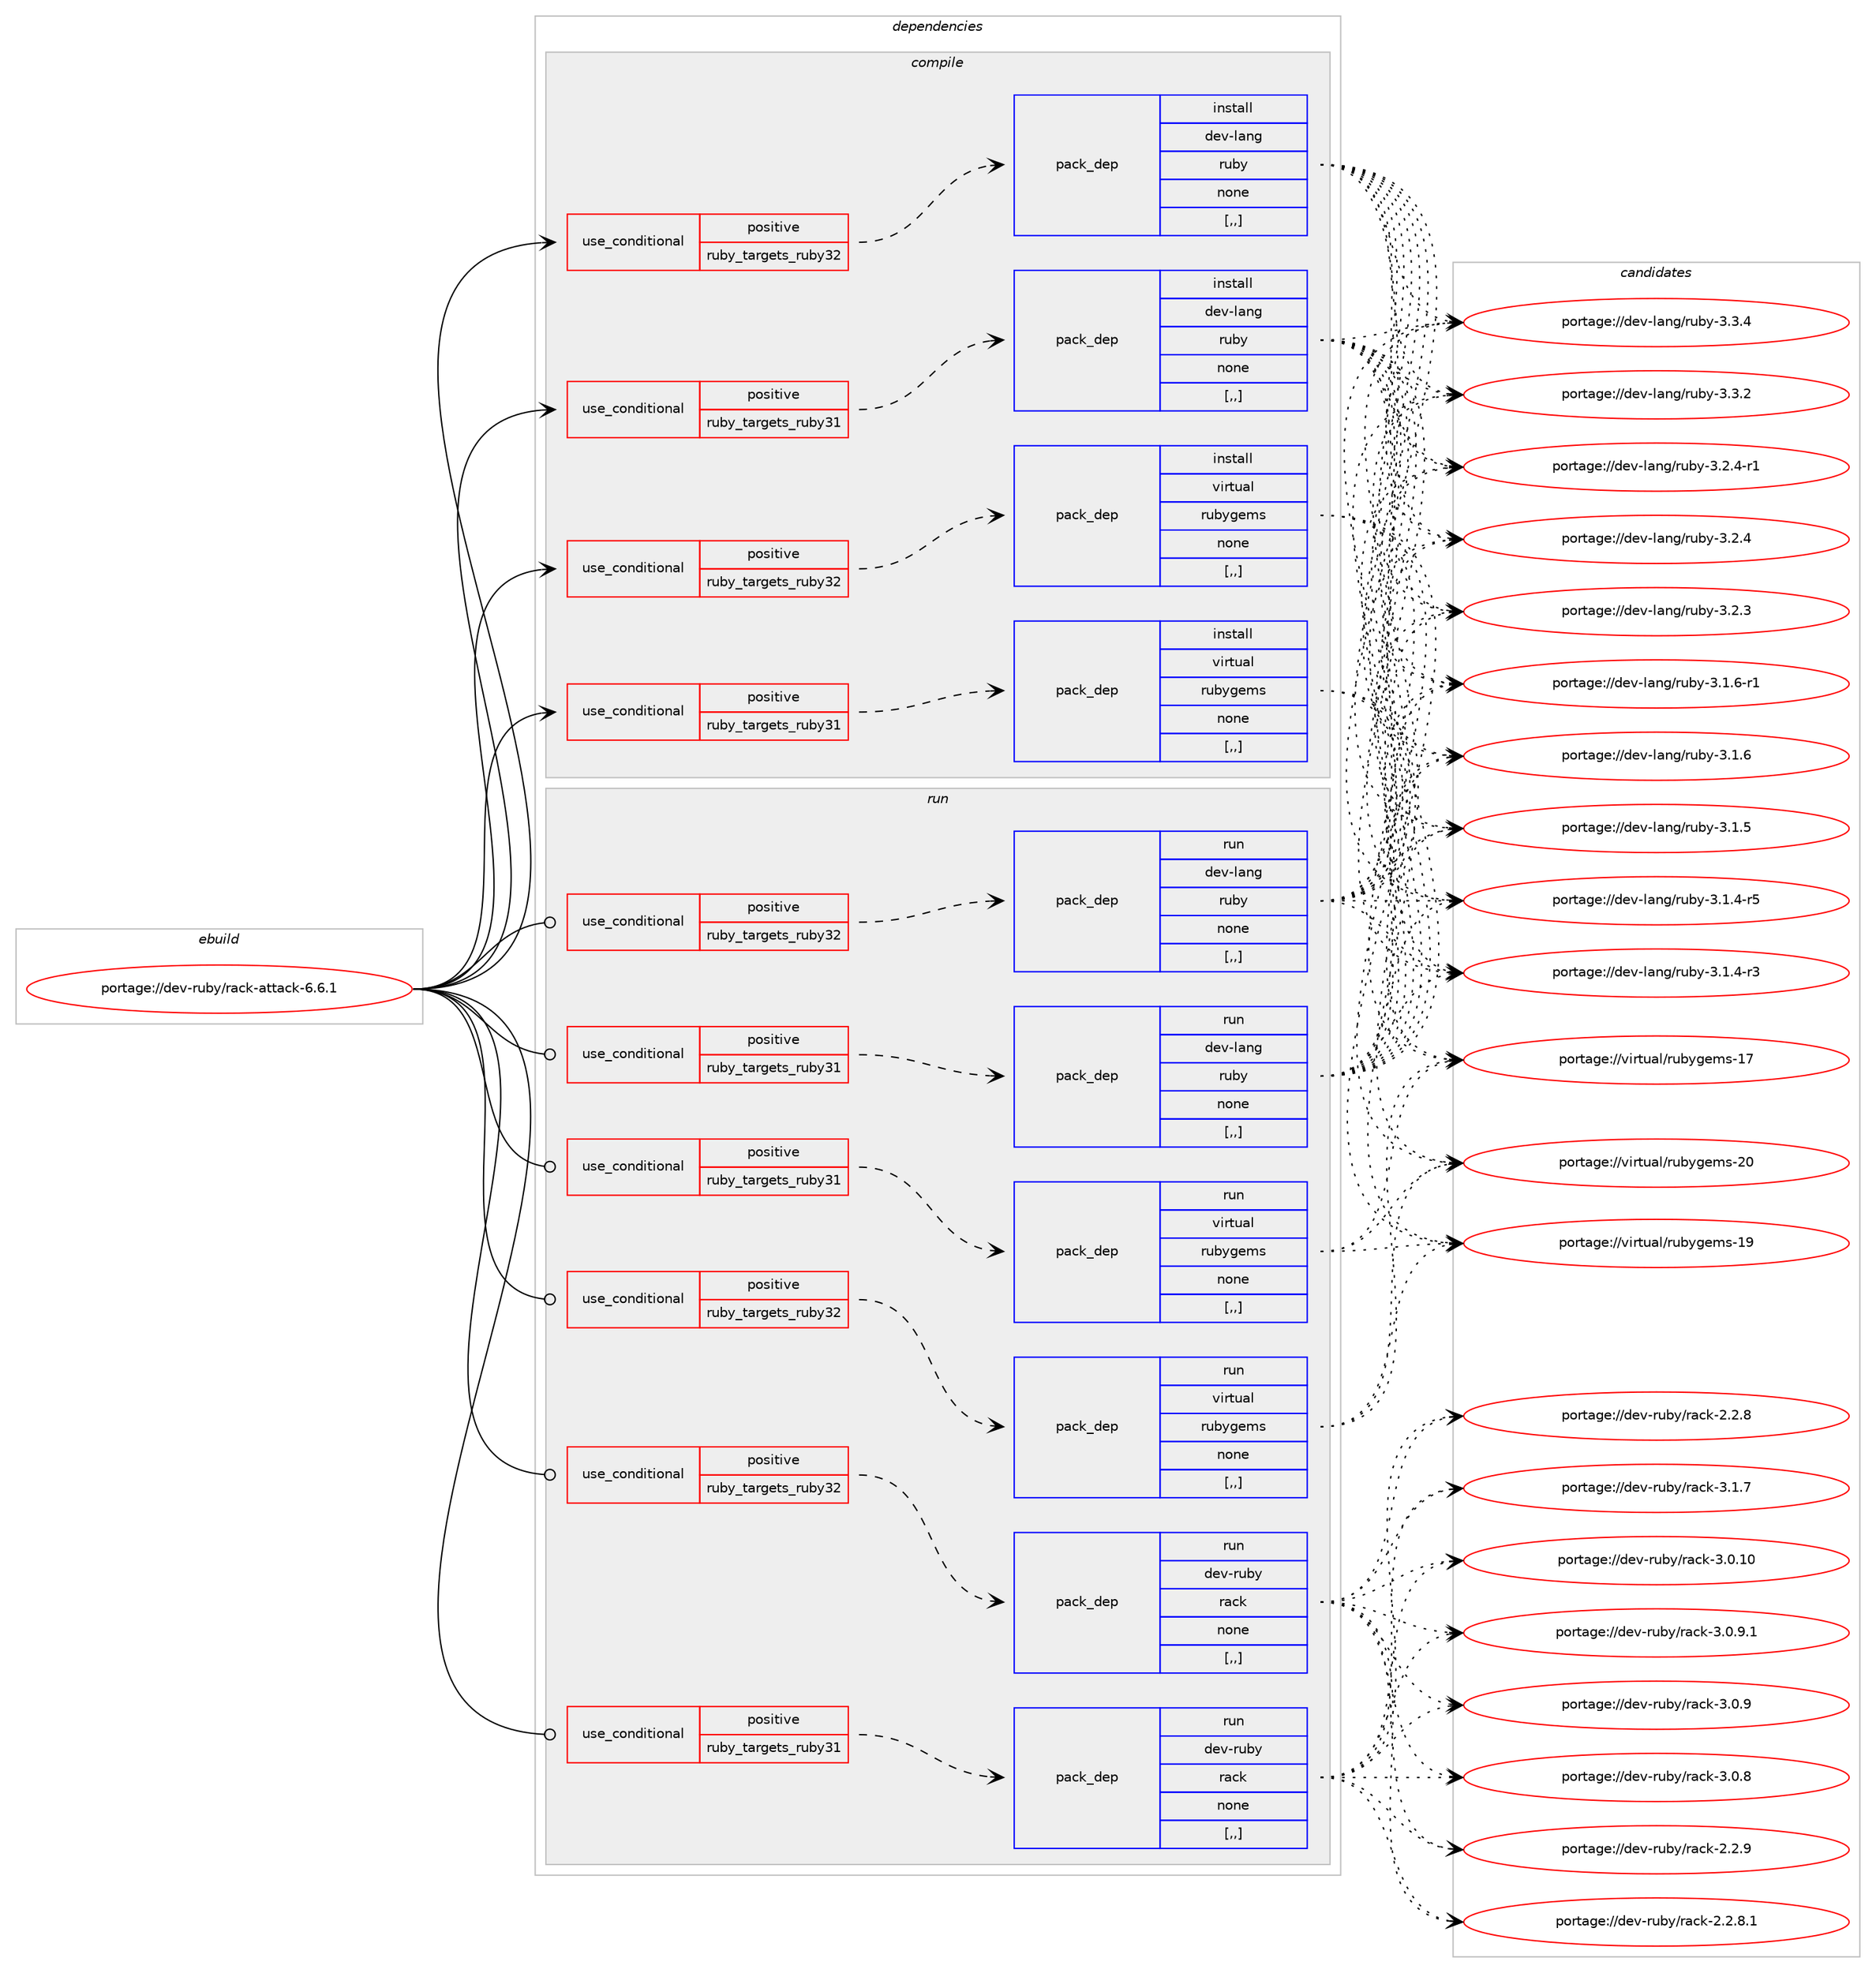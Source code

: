 digraph prolog {

# *************
# Graph options
# *************

newrank=true;
concentrate=true;
compound=true;
graph [rankdir=LR,fontname=Helvetica,fontsize=10,ranksep=1.5];#, ranksep=2.5, nodesep=0.2];
edge  [arrowhead=vee];
node  [fontname=Helvetica,fontsize=10];

# **********
# The ebuild
# **********

subgraph cluster_leftcol {
color=gray;
label=<<i>ebuild</i>>;
id [label="portage://dev-ruby/rack-attack-6.6.1", color=red, width=4, href="../dev-ruby/rack-attack-6.6.1.svg"];
}

# ****************
# The dependencies
# ****************

subgraph cluster_midcol {
color=gray;
label=<<i>dependencies</i>>;
subgraph cluster_compile {
fillcolor="#eeeeee";
style=filled;
label=<<i>compile</i>>;
subgraph cond53535 {
dependency196387 [label=<<TABLE BORDER="0" CELLBORDER="1" CELLSPACING="0" CELLPADDING="4"><TR><TD ROWSPAN="3" CELLPADDING="10">use_conditional</TD></TR><TR><TD>positive</TD></TR><TR><TD>ruby_targets_ruby31</TD></TR></TABLE>>, shape=none, color=red];
subgraph pack141494 {
dependency196388 [label=<<TABLE BORDER="0" CELLBORDER="1" CELLSPACING="0" CELLPADDING="4" WIDTH="220"><TR><TD ROWSPAN="6" CELLPADDING="30">pack_dep</TD></TR><TR><TD WIDTH="110">install</TD></TR><TR><TD>dev-lang</TD></TR><TR><TD>ruby</TD></TR><TR><TD>none</TD></TR><TR><TD>[,,]</TD></TR></TABLE>>, shape=none, color=blue];
}
dependency196387:e -> dependency196388:w [weight=20,style="dashed",arrowhead="vee"];
}
id:e -> dependency196387:w [weight=20,style="solid",arrowhead="vee"];
subgraph cond53536 {
dependency196389 [label=<<TABLE BORDER="0" CELLBORDER="1" CELLSPACING="0" CELLPADDING="4"><TR><TD ROWSPAN="3" CELLPADDING="10">use_conditional</TD></TR><TR><TD>positive</TD></TR><TR><TD>ruby_targets_ruby31</TD></TR></TABLE>>, shape=none, color=red];
subgraph pack141495 {
dependency196390 [label=<<TABLE BORDER="0" CELLBORDER="1" CELLSPACING="0" CELLPADDING="4" WIDTH="220"><TR><TD ROWSPAN="6" CELLPADDING="30">pack_dep</TD></TR><TR><TD WIDTH="110">install</TD></TR><TR><TD>virtual</TD></TR><TR><TD>rubygems</TD></TR><TR><TD>none</TD></TR><TR><TD>[,,]</TD></TR></TABLE>>, shape=none, color=blue];
}
dependency196389:e -> dependency196390:w [weight=20,style="dashed",arrowhead="vee"];
}
id:e -> dependency196389:w [weight=20,style="solid",arrowhead="vee"];
subgraph cond53537 {
dependency196391 [label=<<TABLE BORDER="0" CELLBORDER="1" CELLSPACING="0" CELLPADDING="4"><TR><TD ROWSPAN="3" CELLPADDING="10">use_conditional</TD></TR><TR><TD>positive</TD></TR><TR><TD>ruby_targets_ruby32</TD></TR></TABLE>>, shape=none, color=red];
subgraph pack141496 {
dependency196392 [label=<<TABLE BORDER="0" CELLBORDER="1" CELLSPACING="0" CELLPADDING="4" WIDTH="220"><TR><TD ROWSPAN="6" CELLPADDING="30">pack_dep</TD></TR><TR><TD WIDTH="110">install</TD></TR><TR><TD>dev-lang</TD></TR><TR><TD>ruby</TD></TR><TR><TD>none</TD></TR><TR><TD>[,,]</TD></TR></TABLE>>, shape=none, color=blue];
}
dependency196391:e -> dependency196392:w [weight=20,style="dashed",arrowhead="vee"];
}
id:e -> dependency196391:w [weight=20,style="solid",arrowhead="vee"];
subgraph cond53538 {
dependency196393 [label=<<TABLE BORDER="0" CELLBORDER="1" CELLSPACING="0" CELLPADDING="4"><TR><TD ROWSPAN="3" CELLPADDING="10">use_conditional</TD></TR><TR><TD>positive</TD></TR><TR><TD>ruby_targets_ruby32</TD></TR></TABLE>>, shape=none, color=red];
subgraph pack141497 {
dependency196394 [label=<<TABLE BORDER="0" CELLBORDER="1" CELLSPACING="0" CELLPADDING="4" WIDTH="220"><TR><TD ROWSPAN="6" CELLPADDING="30">pack_dep</TD></TR><TR><TD WIDTH="110">install</TD></TR><TR><TD>virtual</TD></TR><TR><TD>rubygems</TD></TR><TR><TD>none</TD></TR><TR><TD>[,,]</TD></TR></TABLE>>, shape=none, color=blue];
}
dependency196393:e -> dependency196394:w [weight=20,style="dashed",arrowhead="vee"];
}
id:e -> dependency196393:w [weight=20,style="solid",arrowhead="vee"];
}
subgraph cluster_compileandrun {
fillcolor="#eeeeee";
style=filled;
label=<<i>compile and run</i>>;
}
subgraph cluster_run {
fillcolor="#eeeeee";
style=filled;
label=<<i>run</i>>;
subgraph cond53539 {
dependency196395 [label=<<TABLE BORDER="0" CELLBORDER="1" CELLSPACING="0" CELLPADDING="4"><TR><TD ROWSPAN="3" CELLPADDING="10">use_conditional</TD></TR><TR><TD>positive</TD></TR><TR><TD>ruby_targets_ruby31</TD></TR></TABLE>>, shape=none, color=red];
subgraph pack141498 {
dependency196396 [label=<<TABLE BORDER="0" CELLBORDER="1" CELLSPACING="0" CELLPADDING="4" WIDTH="220"><TR><TD ROWSPAN="6" CELLPADDING="30">pack_dep</TD></TR><TR><TD WIDTH="110">run</TD></TR><TR><TD>dev-lang</TD></TR><TR><TD>ruby</TD></TR><TR><TD>none</TD></TR><TR><TD>[,,]</TD></TR></TABLE>>, shape=none, color=blue];
}
dependency196395:e -> dependency196396:w [weight=20,style="dashed",arrowhead="vee"];
}
id:e -> dependency196395:w [weight=20,style="solid",arrowhead="odot"];
subgraph cond53540 {
dependency196397 [label=<<TABLE BORDER="0" CELLBORDER="1" CELLSPACING="0" CELLPADDING="4"><TR><TD ROWSPAN="3" CELLPADDING="10">use_conditional</TD></TR><TR><TD>positive</TD></TR><TR><TD>ruby_targets_ruby31</TD></TR></TABLE>>, shape=none, color=red];
subgraph pack141499 {
dependency196398 [label=<<TABLE BORDER="0" CELLBORDER="1" CELLSPACING="0" CELLPADDING="4" WIDTH="220"><TR><TD ROWSPAN="6" CELLPADDING="30">pack_dep</TD></TR><TR><TD WIDTH="110">run</TD></TR><TR><TD>dev-ruby</TD></TR><TR><TD>rack</TD></TR><TR><TD>none</TD></TR><TR><TD>[,,]</TD></TR></TABLE>>, shape=none, color=blue];
}
dependency196397:e -> dependency196398:w [weight=20,style="dashed",arrowhead="vee"];
}
id:e -> dependency196397:w [weight=20,style="solid",arrowhead="odot"];
subgraph cond53541 {
dependency196399 [label=<<TABLE BORDER="0" CELLBORDER="1" CELLSPACING="0" CELLPADDING="4"><TR><TD ROWSPAN="3" CELLPADDING="10">use_conditional</TD></TR><TR><TD>positive</TD></TR><TR><TD>ruby_targets_ruby31</TD></TR></TABLE>>, shape=none, color=red];
subgraph pack141500 {
dependency196400 [label=<<TABLE BORDER="0" CELLBORDER="1" CELLSPACING="0" CELLPADDING="4" WIDTH="220"><TR><TD ROWSPAN="6" CELLPADDING="30">pack_dep</TD></TR><TR><TD WIDTH="110">run</TD></TR><TR><TD>virtual</TD></TR><TR><TD>rubygems</TD></TR><TR><TD>none</TD></TR><TR><TD>[,,]</TD></TR></TABLE>>, shape=none, color=blue];
}
dependency196399:e -> dependency196400:w [weight=20,style="dashed",arrowhead="vee"];
}
id:e -> dependency196399:w [weight=20,style="solid",arrowhead="odot"];
subgraph cond53542 {
dependency196401 [label=<<TABLE BORDER="0" CELLBORDER="1" CELLSPACING="0" CELLPADDING="4"><TR><TD ROWSPAN="3" CELLPADDING="10">use_conditional</TD></TR><TR><TD>positive</TD></TR><TR><TD>ruby_targets_ruby32</TD></TR></TABLE>>, shape=none, color=red];
subgraph pack141501 {
dependency196402 [label=<<TABLE BORDER="0" CELLBORDER="1" CELLSPACING="0" CELLPADDING="4" WIDTH="220"><TR><TD ROWSPAN="6" CELLPADDING="30">pack_dep</TD></TR><TR><TD WIDTH="110">run</TD></TR><TR><TD>dev-lang</TD></TR><TR><TD>ruby</TD></TR><TR><TD>none</TD></TR><TR><TD>[,,]</TD></TR></TABLE>>, shape=none, color=blue];
}
dependency196401:e -> dependency196402:w [weight=20,style="dashed",arrowhead="vee"];
}
id:e -> dependency196401:w [weight=20,style="solid",arrowhead="odot"];
subgraph cond53543 {
dependency196403 [label=<<TABLE BORDER="0" CELLBORDER="1" CELLSPACING="0" CELLPADDING="4"><TR><TD ROWSPAN="3" CELLPADDING="10">use_conditional</TD></TR><TR><TD>positive</TD></TR><TR><TD>ruby_targets_ruby32</TD></TR></TABLE>>, shape=none, color=red];
subgraph pack141502 {
dependency196404 [label=<<TABLE BORDER="0" CELLBORDER="1" CELLSPACING="0" CELLPADDING="4" WIDTH="220"><TR><TD ROWSPAN="6" CELLPADDING="30">pack_dep</TD></TR><TR><TD WIDTH="110">run</TD></TR><TR><TD>dev-ruby</TD></TR><TR><TD>rack</TD></TR><TR><TD>none</TD></TR><TR><TD>[,,]</TD></TR></TABLE>>, shape=none, color=blue];
}
dependency196403:e -> dependency196404:w [weight=20,style="dashed",arrowhead="vee"];
}
id:e -> dependency196403:w [weight=20,style="solid",arrowhead="odot"];
subgraph cond53544 {
dependency196405 [label=<<TABLE BORDER="0" CELLBORDER="1" CELLSPACING="0" CELLPADDING="4"><TR><TD ROWSPAN="3" CELLPADDING="10">use_conditional</TD></TR><TR><TD>positive</TD></TR><TR><TD>ruby_targets_ruby32</TD></TR></TABLE>>, shape=none, color=red];
subgraph pack141503 {
dependency196406 [label=<<TABLE BORDER="0" CELLBORDER="1" CELLSPACING="0" CELLPADDING="4" WIDTH="220"><TR><TD ROWSPAN="6" CELLPADDING="30">pack_dep</TD></TR><TR><TD WIDTH="110">run</TD></TR><TR><TD>virtual</TD></TR><TR><TD>rubygems</TD></TR><TR><TD>none</TD></TR><TR><TD>[,,]</TD></TR></TABLE>>, shape=none, color=blue];
}
dependency196405:e -> dependency196406:w [weight=20,style="dashed",arrowhead="vee"];
}
id:e -> dependency196405:w [weight=20,style="solid",arrowhead="odot"];
}
}

# **************
# The candidates
# **************

subgraph cluster_choices {
rank=same;
color=gray;
label=<<i>candidates</i>>;

subgraph choice141494 {
color=black;
nodesep=1;
choice10010111845108971101034711411798121455146514652 [label="portage://dev-lang/ruby-3.3.4", color=red, width=4,href="../dev-lang/ruby-3.3.4.svg"];
choice10010111845108971101034711411798121455146514650 [label="portage://dev-lang/ruby-3.3.2", color=red, width=4,href="../dev-lang/ruby-3.3.2.svg"];
choice100101118451089711010347114117981214551465046524511449 [label="portage://dev-lang/ruby-3.2.4-r1", color=red, width=4,href="../dev-lang/ruby-3.2.4-r1.svg"];
choice10010111845108971101034711411798121455146504652 [label="portage://dev-lang/ruby-3.2.4", color=red, width=4,href="../dev-lang/ruby-3.2.4.svg"];
choice10010111845108971101034711411798121455146504651 [label="portage://dev-lang/ruby-3.2.3", color=red, width=4,href="../dev-lang/ruby-3.2.3.svg"];
choice100101118451089711010347114117981214551464946544511449 [label="portage://dev-lang/ruby-3.1.6-r1", color=red, width=4,href="../dev-lang/ruby-3.1.6-r1.svg"];
choice10010111845108971101034711411798121455146494654 [label="portage://dev-lang/ruby-3.1.6", color=red, width=4,href="../dev-lang/ruby-3.1.6.svg"];
choice10010111845108971101034711411798121455146494653 [label="portage://dev-lang/ruby-3.1.5", color=red, width=4,href="../dev-lang/ruby-3.1.5.svg"];
choice100101118451089711010347114117981214551464946524511453 [label="portage://dev-lang/ruby-3.1.4-r5", color=red, width=4,href="../dev-lang/ruby-3.1.4-r5.svg"];
choice100101118451089711010347114117981214551464946524511451 [label="portage://dev-lang/ruby-3.1.4-r3", color=red, width=4,href="../dev-lang/ruby-3.1.4-r3.svg"];
dependency196388:e -> choice10010111845108971101034711411798121455146514652:w [style=dotted,weight="100"];
dependency196388:e -> choice10010111845108971101034711411798121455146514650:w [style=dotted,weight="100"];
dependency196388:e -> choice100101118451089711010347114117981214551465046524511449:w [style=dotted,weight="100"];
dependency196388:e -> choice10010111845108971101034711411798121455146504652:w [style=dotted,weight="100"];
dependency196388:e -> choice10010111845108971101034711411798121455146504651:w [style=dotted,weight="100"];
dependency196388:e -> choice100101118451089711010347114117981214551464946544511449:w [style=dotted,weight="100"];
dependency196388:e -> choice10010111845108971101034711411798121455146494654:w [style=dotted,weight="100"];
dependency196388:e -> choice10010111845108971101034711411798121455146494653:w [style=dotted,weight="100"];
dependency196388:e -> choice100101118451089711010347114117981214551464946524511453:w [style=dotted,weight="100"];
dependency196388:e -> choice100101118451089711010347114117981214551464946524511451:w [style=dotted,weight="100"];
}
subgraph choice141495 {
color=black;
nodesep=1;
choice118105114116117971084711411798121103101109115455048 [label="portage://virtual/rubygems-20", color=red, width=4,href="../virtual/rubygems-20.svg"];
choice118105114116117971084711411798121103101109115454957 [label="portage://virtual/rubygems-19", color=red, width=4,href="../virtual/rubygems-19.svg"];
choice118105114116117971084711411798121103101109115454955 [label="portage://virtual/rubygems-17", color=red, width=4,href="../virtual/rubygems-17.svg"];
dependency196390:e -> choice118105114116117971084711411798121103101109115455048:w [style=dotted,weight="100"];
dependency196390:e -> choice118105114116117971084711411798121103101109115454957:w [style=dotted,weight="100"];
dependency196390:e -> choice118105114116117971084711411798121103101109115454955:w [style=dotted,weight="100"];
}
subgraph choice141496 {
color=black;
nodesep=1;
choice10010111845108971101034711411798121455146514652 [label="portage://dev-lang/ruby-3.3.4", color=red, width=4,href="../dev-lang/ruby-3.3.4.svg"];
choice10010111845108971101034711411798121455146514650 [label="portage://dev-lang/ruby-3.3.2", color=red, width=4,href="../dev-lang/ruby-3.3.2.svg"];
choice100101118451089711010347114117981214551465046524511449 [label="portage://dev-lang/ruby-3.2.4-r1", color=red, width=4,href="../dev-lang/ruby-3.2.4-r1.svg"];
choice10010111845108971101034711411798121455146504652 [label="portage://dev-lang/ruby-3.2.4", color=red, width=4,href="../dev-lang/ruby-3.2.4.svg"];
choice10010111845108971101034711411798121455146504651 [label="portage://dev-lang/ruby-3.2.3", color=red, width=4,href="../dev-lang/ruby-3.2.3.svg"];
choice100101118451089711010347114117981214551464946544511449 [label="portage://dev-lang/ruby-3.1.6-r1", color=red, width=4,href="../dev-lang/ruby-3.1.6-r1.svg"];
choice10010111845108971101034711411798121455146494654 [label="portage://dev-lang/ruby-3.1.6", color=red, width=4,href="../dev-lang/ruby-3.1.6.svg"];
choice10010111845108971101034711411798121455146494653 [label="portage://dev-lang/ruby-3.1.5", color=red, width=4,href="../dev-lang/ruby-3.1.5.svg"];
choice100101118451089711010347114117981214551464946524511453 [label="portage://dev-lang/ruby-3.1.4-r5", color=red, width=4,href="../dev-lang/ruby-3.1.4-r5.svg"];
choice100101118451089711010347114117981214551464946524511451 [label="portage://dev-lang/ruby-3.1.4-r3", color=red, width=4,href="../dev-lang/ruby-3.1.4-r3.svg"];
dependency196392:e -> choice10010111845108971101034711411798121455146514652:w [style=dotted,weight="100"];
dependency196392:e -> choice10010111845108971101034711411798121455146514650:w [style=dotted,weight="100"];
dependency196392:e -> choice100101118451089711010347114117981214551465046524511449:w [style=dotted,weight="100"];
dependency196392:e -> choice10010111845108971101034711411798121455146504652:w [style=dotted,weight="100"];
dependency196392:e -> choice10010111845108971101034711411798121455146504651:w [style=dotted,weight="100"];
dependency196392:e -> choice100101118451089711010347114117981214551464946544511449:w [style=dotted,weight="100"];
dependency196392:e -> choice10010111845108971101034711411798121455146494654:w [style=dotted,weight="100"];
dependency196392:e -> choice10010111845108971101034711411798121455146494653:w [style=dotted,weight="100"];
dependency196392:e -> choice100101118451089711010347114117981214551464946524511453:w [style=dotted,weight="100"];
dependency196392:e -> choice100101118451089711010347114117981214551464946524511451:w [style=dotted,weight="100"];
}
subgraph choice141497 {
color=black;
nodesep=1;
choice118105114116117971084711411798121103101109115455048 [label="portage://virtual/rubygems-20", color=red, width=4,href="../virtual/rubygems-20.svg"];
choice118105114116117971084711411798121103101109115454957 [label="portage://virtual/rubygems-19", color=red, width=4,href="../virtual/rubygems-19.svg"];
choice118105114116117971084711411798121103101109115454955 [label="portage://virtual/rubygems-17", color=red, width=4,href="../virtual/rubygems-17.svg"];
dependency196394:e -> choice118105114116117971084711411798121103101109115455048:w [style=dotted,weight="100"];
dependency196394:e -> choice118105114116117971084711411798121103101109115454957:w [style=dotted,weight="100"];
dependency196394:e -> choice118105114116117971084711411798121103101109115454955:w [style=dotted,weight="100"];
}
subgraph choice141498 {
color=black;
nodesep=1;
choice10010111845108971101034711411798121455146514652 [label="portage://dev-lang/ruby-3.3.4", color=red, width=4,href="../dev-lang/ruby-3.3.4.svg"];
choice10010111845108971101034711411798121455146514650 [label="portage://dev-lang/ruby-3.3.2", color=red, width=4,href="../dev-lang/ruby-3.3.2.svg"];
choice100101118451089711010347114117981214551465046524511449 [label="portage://dev-lang/ruby-3.2.4-r1", color=red, width=4,href="../dev-lang/ruby-3.2.4-r1.svg"];
choice10010111845108971101034711411798121455146504652 [label="portage://dev-lang/ruby-3.2.4", color=red, width=4,href="../dev-lang/ruby-3.2.4.svg"];
choice10010111845108971101034711411798121455146504651 [label="portage://dev-lang/ruby-3.2.3", color=red, width=4,href="../dev-lang/ruby-3.2.3.svg"];
choice100101118451089711010347114117981214551464946544511449 [label="portage://dev-lang/ruby-3.1.6-r1", color=red, width=4,href="../dev-lang/ruby-3.1.6-r1.svg"];
choice10010111845108971101034711411798121455146494654 [label="portage://dev-lang/ruby-3.1.6", color=red, width=4,href="../dev-lang/ruby-3.1.6.svg"];
choice10010111845108971101034711411798121455146494653 [label="portage://dev-lang/ruby-3.1.5", color=red, width=4,href="../dev-lang/ruby-3.1.5.svg"];
choice100101118451089711010347114117981214551464946524511453 [label="portage://dev-lang/ruby-3.1.4-r5", color=red, width=4,href="../dev-lang/ruby-3.1.4-r5.svg"];
choice100101118451089711010347114117981214551464946524511451 [label="portage://dev-lang/ruby-3.1.4-r3", color=red, width=4,href="../dev-lang/ruby-3.1.4-r3.svg"];
dependency196396:e -> choice10010111845108971101034711411798121455146514652:w [style=dotted,weight="100"];
dependency196396:e -> choice10010111845108971101034711411798121455146514650:w [style=dotted,weight="100"];
dependency196396:e -> choice100101118451089711010347114117981214551465046524511449:w [style=dotted,weight="100"];
dependency196396:e -> choice10010111845108971101034711411798121455146504652:w [style=dotted,weight="100"];
dependency196396:e -> choice10010111845108971101034711411798121455146504651:w [style=dotted,weight="100"];
dependency196396:e -> choice100101118451089711010347114117981214551464946544511449:w [style=dotted,weight="100"];
dependency196396:e -> choice10010111845108971101034711411798121455146494654:w [style=dotted,weight="100"];
dependency196396:e -> choice10010111845108971101034711411798121455146494653:w [style=dotted,weight="100"];
dependency196396:e -> choice100101118451089711010347114117981214551464946524511453:w [style=dotted,weight="100"];
dependency196396:e -> choice100101118451089711010347114117981214551464946524511451:w [style=dotted,weight="100"];
}
subgraph choice141499 {
color=black;
nodesep=1;
choice1001011184511411798121471149799107455146494655 [label="portage://dev-ruby/rack-3.1.7", color=red, width=4,href="../dev-ruby/rack-3.1.7.svg"];
choice100101118451141179812147114979910745514648464948 [label="portage://dev-ruby/rack-3.0.10", color=red, width=4,href="../dev-ruby/rack-3.0.10.svg"];
choice10010111845114117981214711497991074551464846574649 [label="portage://dev-ruby/rack-3.0.9.1", color=red, width=4,href="../dev-ruby/rack-3.0.9.1.svg"];
choice1001011184511411798121471149799107455146484657 [label="portage://dev-ruby/rack-3.0.9", color=red, width=4,href="../dev-ruby/rack-3.0.9.svg"];
choice1001011184511411798121471149799107455146484656 [label="portage://dev-ruby/rack-3.0.8", color=red, width=4,href="../dev-ruby/rack-3.0.8.svg"];
choice1001011184511411798121471149799107455046504657 [label="portage://dev-ruby/rack-2.2.9", color=red, width=4,href="../dev-ruby/rack-2.2.9.svg"];
choice10010111845114117981214711497991074550465046564649 [label="portage://dev-ruby/rack-2.2.8.1", color=red, width=4,href="../dev-ruby/rack-2.2.8.1.svg"];
choice1001011184511411798121471149799107455046504656 [label="portage://dev-ruby/rack-2.2.8", color=red, width=4,href="../dev-ruby/rack-2.2.8.svg"];
dependency196398:e -> choice1001011184511411798121471149799107455146494655:w [style=dotted,weight="100"];
dependency196398:e -> choice100101118451141179812147114979910745514648464948:w [style=dotted,weight="100"];
dependency196398:e -> choice10010111845114117981214711497991074551464846574649:w [style=dotted,weight="100"];
dependency196398:e -> choice1001011184511411798121471149799107455146484657:w [style=dotted,weight="100"];
dependency196398:e -> choice1001011184511411798121471149799107455146484656:w [style=dotted,weight="100"];
dependency196398:e -> choice1001011184511411798121471149799107455046504657:w [style=dotted,weight="100"];
dependency196398:e -> choice10010111845114117981214711497991074550465046564649:w [style=dotted,weight="100"];
dependency196398:e -> choice1001011184511411798121471149799107455046504656:w [style=dotted,weight="100"];
}
subgraph choice141500 {
color=black;
nodesep=1;
choice118105114116117971084711411798121103101109115455048 [label="portage://virtual/rubygems-20", color=red, width=4,href="../virtual/rubygems-20.svg"];
choice118105114116117971084711411798121103101109115454957 [label="portage://virtual/rubygems-19", color=red, width=4,href="../virtual/rubygems-19.svg"];
choice118105114116117971084711411798121103101109115454955 [label="portage://virtual/rubygems-17", color=red, width=4,href="../virtual/rubygems-17.svg"];
dependency196400:e -> choice118105114116117971084711411798121103101109115455048:w [style=dotted,weight="100"];
dependency196400:e -> choice118105114116117971084711411798121103101109115454957:w [style=dotted,weight="100"];
dependency196400:e -> choice118105114116117971084711411798121103101109115454955:w [style=dotted,weight="100"];
}
subgraph choice141501 {
color=black;
nodesep=1;
choice10010111845108971101034711411798121455146514652 [label="portage://dev-lang/ruby-3.3.4", color=red, width=4,href="../dev-lang/ruby-3.3.4.svg"];
choice10010111845108971101034711411798121455146514650 [label="portage://dev-lang/ruby-3.3.2", color=red, width=4,href="../dev-lang/ruby-3.3.2.svg"];
choice100101118451089711010347114117981214551465046524511449 [label="portage://dev-lang/ruby-3.2.4-r1", color=red, width=4,href="../dev-lang/ruby-3.2.4-r1.svg"];
choice10010111845108971101034711411798121455146504652 [label="portage://dev-lang/ruby-3.2.4", color=red, width=4,href="../dev-lang/ruby-3.2.4.svg"];
choice10010111845108971101034711411798121455146504651 [label="portage://dev-lang/ruby-3.2.3", color=red, width=4,href="../dev-lang/ruby-3.2.3.svg"];
choice100101118451089711010347114117981214551464946544511449 [label="portage://dev-lang/ruby-3.1.6-r1", color=red, width=4,href="../dev-lang/ruby-3.1.6-r1.svg"];
choice10010111845108971101034711411798121455146494654 [label="portage://dev-lang/ruby-3.1.6", color=red, width=4,href="../dev-lang/ruby-3.1.6.svg"];
choice10010111845108971101034711411798121455146494653 [label="portage://dev-lang/ruby-3.1.5", color=red, width=4,href="../dev-lang/ruby-3.1.5.svg"];
choice100101118451089711010347114117981214551464946524511453 [label="portage://dev-lang/ruby-3.1.4-r5", color=red, width=4,href="../dev-lang/ruby-3.1.4-r5.svg"];
choice100101118451089711010347114117981214551464946524511451 [label="portage://dev-lang/ruby-3.1.4-r3", color=red, width=4,href="../dev-lang/ruby-3.1.4-r3.svg"];
dependency196402:e -> choice10010111845108971101034711411798121455146514652:w [style=dotted,weight="100"];
dependency196402:e -> choice10010111845108971101034711411798121455146514650:w [style=dotted,weight="100"];
dependency196402:e -> choice100101118451089711010347114117981214551465046524511449:w [style=dotted,weight="100"];
dependency196402:e -> choice10010111845108971101034711411798121455146504652:w [style=dotted,weight="100"];
dependency196402:e -> choice10010111845108971101034711411798121455146504651:w [style=dotted,weight="100"];
dependency196402:e -> choice100101118451089711010347114117981214551464946544511449:w [style=dotted,weight="100"];
dependency196402:e -> choice10010111845108971101034711411798121455146494654:w [style=dotted,weight="100"];
dependency196402:e -> choice10010111845108971101034711411798121455146494653:w [style=dotted,weight="100"];
dependency196402:e -> choice100101118451089711010347114117981214551464946524511453:w [style=dotted,weight="100"];
dependency196402:e -> choice100101118451089711010347114117981214551464946524511451:w [style=dotted,weight="100"];
}
subgraph choice141502 {
color=black;
nodesep=1;
choice1001011184511411798121471149799107455146494655 [label="portage://dev-ruby/rack-3.1.7", color=red, width=4,href="../dev-ruby/rack-3.1.7.svg"];
choice100101118451141179812147114979910745514648464948 [label="portage://dev-ruby/rack-3.0.10", color=red, width=4,href="../dev-ruby/rack-3.0.10.svg"];
choice10010111845114117981214711497991074551464846574649 [label="portage://dev-ruby/rack-3.0.9.1", color=red, width=4,href="../dev-ruby/rack-3.0.9.1.svg"];
choice1001011184511411798121471149799107455146484657 [label="portage://dev-ruby/rack-3.0.9", color=red, width=4,href="../dev-ruby/rack-3.0.9.svg"];
choice1001011184511411798121471149799107455146484656 [label="portage://dev-ruby/rack-3.0.8", color=red, width=4,href="../dev-ruby/rack-3.0.8.svg"];
choice1001011184511411798121471149799107455046504657 [label="portage://dev-ruby/rack-2.2.9", color=red, width=4,href="../dev-ruby/rack-2.2.9.svg"];
choice10010111845114117981214711497991074550465046564649 [label="portage://dev-ruby/rack-2.2.8.1", color=red, width=4,href="../dev-ruby/rack-2.2.8.1.svg"];
choice1001011184511411798121471149799107455046504656 [label="portage://dev-ruby/rack-2.2.8", color=red, width=4,href="../dev-ruby/rack-2.2.8.svg"];
dependency196404:e -> choice1001011184511411798121471149799107455146494655:w [style=dotted,weight="100"];
dependency196404:e -> choice100101118451141179812147114979910745514648464948:w [style=dotted,weight="100"];
dependency196404:e -> choice10010111845114117981214711497991074551464846574649:w [style=dotted,weight="100"];
dependency196404:e -> choice1001011184511411798121471149799107455146484657:w [style=dotted,weight="100"];
dependency196404:e -> choice1001011184511411798121471149799107455146484656:w [style=dotted,weight="100"];
dependency196404:e -> choice1001011184511411798121471149799107455046504657:w [style=dotted,weight="100"];
dependency196404:e -> choice10010111845114117981214711497991074550465046564649:w [style=dotted,weight="100"];
dependency196404:e -> choice1001011184511411798121471149799107455046504656:w [style=dotted,weight="100"];
}
subgraph choice141503 {
color=black;
nodesep=1;
choice118105114116117971084711411798121103101109115455048 [label="portage://virtual/rubygems-20", color=red, width=4,href="../virtual/rubygems-20.svg"];
choice118105114116117971084711411798121103101109115454957 [label="portage://virtual/rubygems-19", color=red, width=4,href="../virtual/rubygems-19.svg"];
choice118105114116117971084711411798121103101109115454955 [label="portage://virtual/rubygems-17", color=red, width=4,href="../virtual/rubygems-17.svg"];
dependency196406:e -> choice118105114116117971084711411798121103101109115455048:w [style=dotted,weight="100"];
dependency196406:e -> choice118105114116117971084711411798121103101109115454957:w [style=dotted,weight="100"];
dependency196406:e -> choice118105114116117971084711411798121103101109115454955:w [style=dotted,weight="100"];
}
}

}
